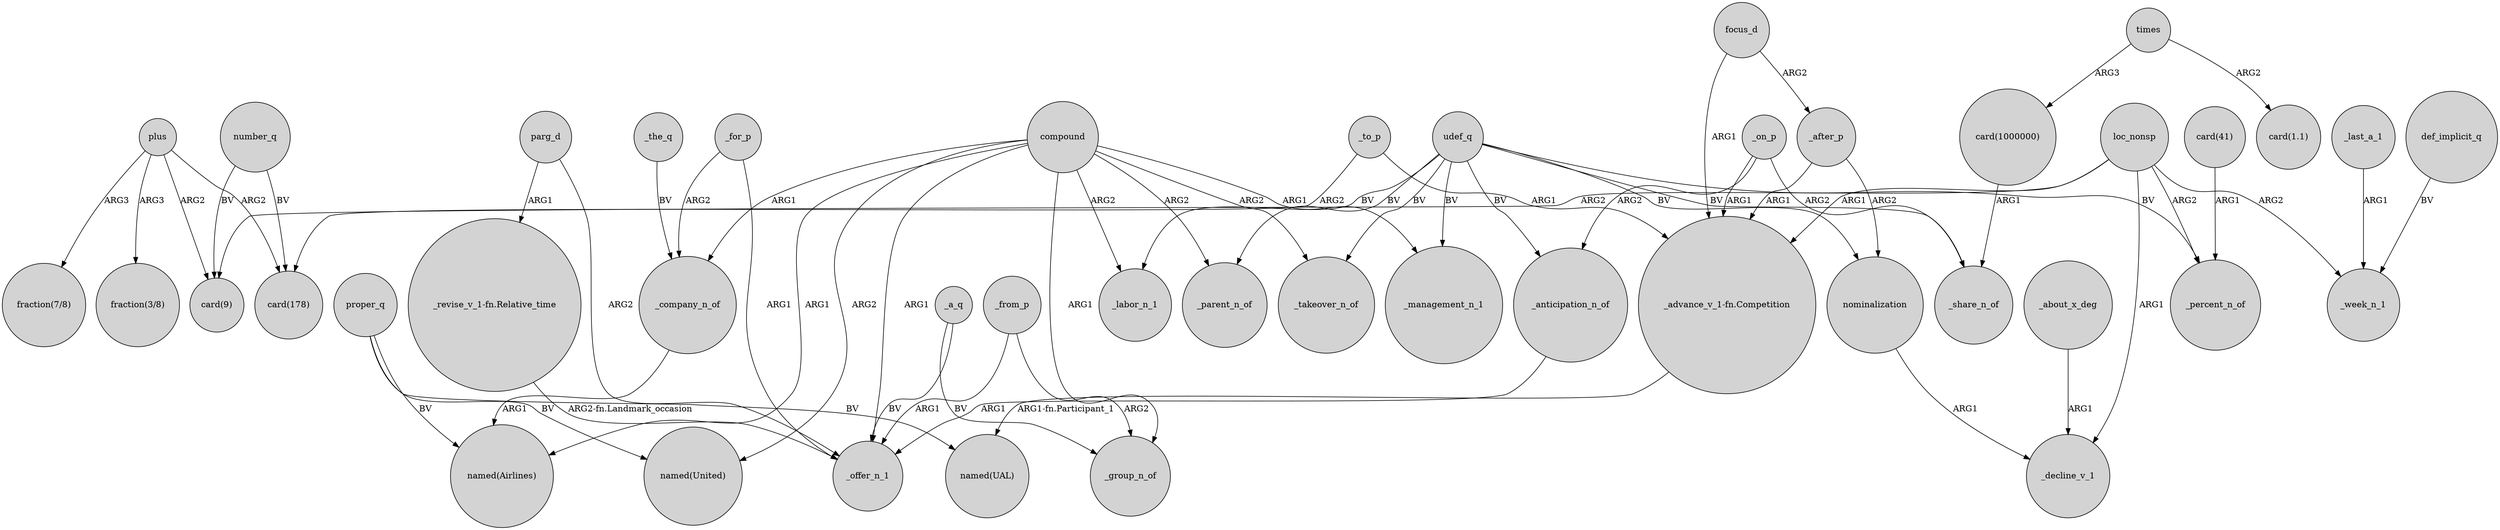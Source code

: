 digraph {
	node [shape=circle style=filled]
	loc_nonsp -> "card(9)" [label=ARG2]
	compound -> "named(Airlines)" [label=ARG1]
	_on_p -> "_advance_v_1-fn.Competition" [label=ARG1]
	parg_d -> _offer_n_1 [label=ARG2]
	plus -> "card(9)" [label=ARG2]
	_to_p -> "card(178)" [label=ARG2]
	_for_p -> _offer_n_1 [label=ARG1]
	parg_d -> "_revise_v_1-fn.Relative_time" [label=ARG1]
	compound -> "named(United)" [label=ARG2]
	nominalization -> _decline_v_1 [label=ARG1]
	_about_x_deg -> _decline_v_1 [label=ARG1]
	plus -> "card(178)" [label=ARG2]
	udef_q -> nominalization [label=BV]
	times -> "card(1000000)" [label=ARG3]
	compound -> _company_n_of [label=ARG1]
	_from_p -> _offer_n_1 [label=ARG1]
	loc_nonsp -> _week_n_1 [label=ARG2]
	focus_d -> "_advance_v_1-fn.Competition" [label=ARG1]
	_anticipation_n_of -> _offer_n_1 [label=ARG1]
	"_advance_v_1-fn.Competition" -> "named(UAL)" [label="ARG1-fn.Participant_1"]
	proper_q -> "named(Airlines)" [label=BV]
	compound -> _group_n_of [label=ARG1]
	_a_q -> _group_n_of [label=BV]
	compound -> _offer_n_1 [label=ARG1]
	compound -> _parent_n_of [label=ARG2]
	udef_q -> _management_n_1 [label=BV]
	proper_q -> "named(UAL)" [label=BV]
	number_q -> "card(9)" [label=BV]
	_after_p -> nominalization [label=ARG2]
	udef_q -> _takeover_n_of [label=BV]
	_company_n_of -> "named(Airlines)" [label=ARG1]
	_on_p -> _anticipation_n_of [label=ARG2]
	udef_q -> _percent_n_of [label=BV]
	times -> "card(1.1)" [label=ARG2]
	compound -> _management_n_1 [label=ARG1]
	plus -> "fraction(7/8)" [label=ARG3]
	_last_a_1 -> _week_n_1 [label=ARG1]
	udef_q -> _share_n_of [label=BV]
	"card(41)" -> _percent_n_of [label=ARG1]
	plus -> "fraction(3/8)" [label=ARG3]
	udef_q -> _anticipation_n_of [label=BV]
	def_implicit_q -> _week_n_1 [label=BV]
	loc_nonsp -> _decline_v_1 [label=ARG1]
	proper_q -> "named(United)" [label=BV]
	focus_d -> _after_p [label=ARG2]
	_from_p -> _group_n_of [label=ARG2]
	_after_p -> "_advance_v_1-fn.Competition" [label=ARG1]
	"card(1000000)" -> _share_n_of [label=ARG1]
	_to_p -> "_advance_v_1-fn.Competition" [label=ARG1]
	compound -> _labor_n_1 [label=ARG2]
	_for_p -> _company_n_of [label=ARG2]
	udef_q -> _labor_n_1 [label=BV]
	_a_q -> _offer_n_1 [label=BV]
	loc_nonsp -> "_advance_v_1-fn.Competition" [label=ARG1]
	number_q -> "card(178)" [label=BV]
	compound -> _takeover_n_of [label=ARG2]
	udef_q -> _parent_n_of [label=BV]
	_the_q -> _company_n_of [label=BV]
	"_revise_v_1-fn.Relative_time" -> _offer_n_1 [label="ARG2-fn.Landmark_occasion"]
	_on_p -> _share_n_of [label=ARG2]
	loc_nonsp -> _percent_n_of [label=ARG2]
}
